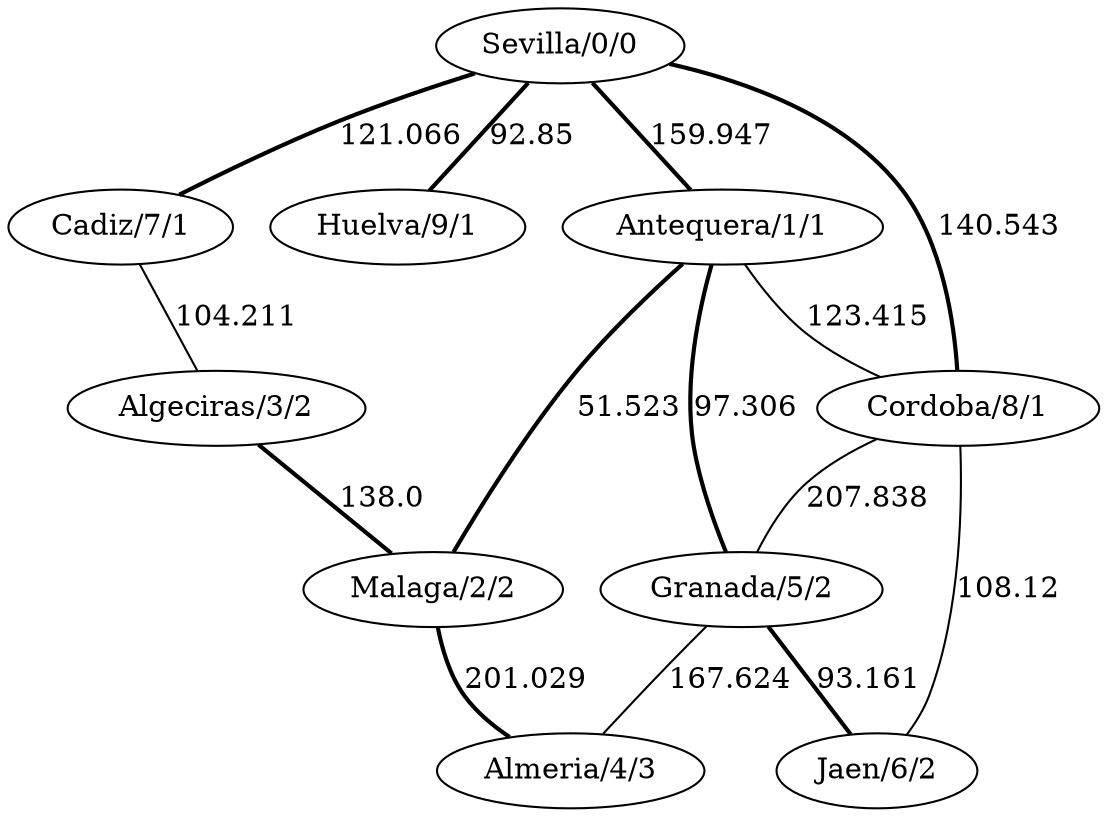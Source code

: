 strict graph G {
  1 [ label="Sevilla/0/0" ];
  2 [ label="Cadiz/7/1" ];
  3 [ label="Huelva/9/1" ];
  4 [ label="Cordoba/8/1" ];
  5 [ label="Malaga/2/2" ];
  6 [ label="Antequera/1/1" ];
  7 [ label="Almeria/4/3" ];
  8 [ label="Granada/5/2" ];
  9 [ label="Jaen/6/2" ];
  10 [ label="Algeciras/3/2" ];
  1 -- 3 [ label="92.85" style="bold" ];
  1 -- 4 [ label="140.543" style="bold" ];
  1 -- 2 [ label="121.066" style="bold" ];
  1 -- 6 [ label="159.947" style="bold" ];
  6 -- 8 [ label="97.306" style="bold" ];
  6 -- 5 [ label="51.523" style="bold" ];
  6 -- 4 [ label="123.415" ];
  5 -- 7 [ label="201.029" style="bold" ];
  4 -- 9 [ label="108.12" ];
  4 -- 8 [ label="207.838" ];
  8 -- 7 [ label="167.624" ];
  8 -- 9 [ label="93.161" style="bold" ];
  2 -- 10 [ label="104.211" ];
  10 -- 5 [ label="138.0" style="bold" ];
}
